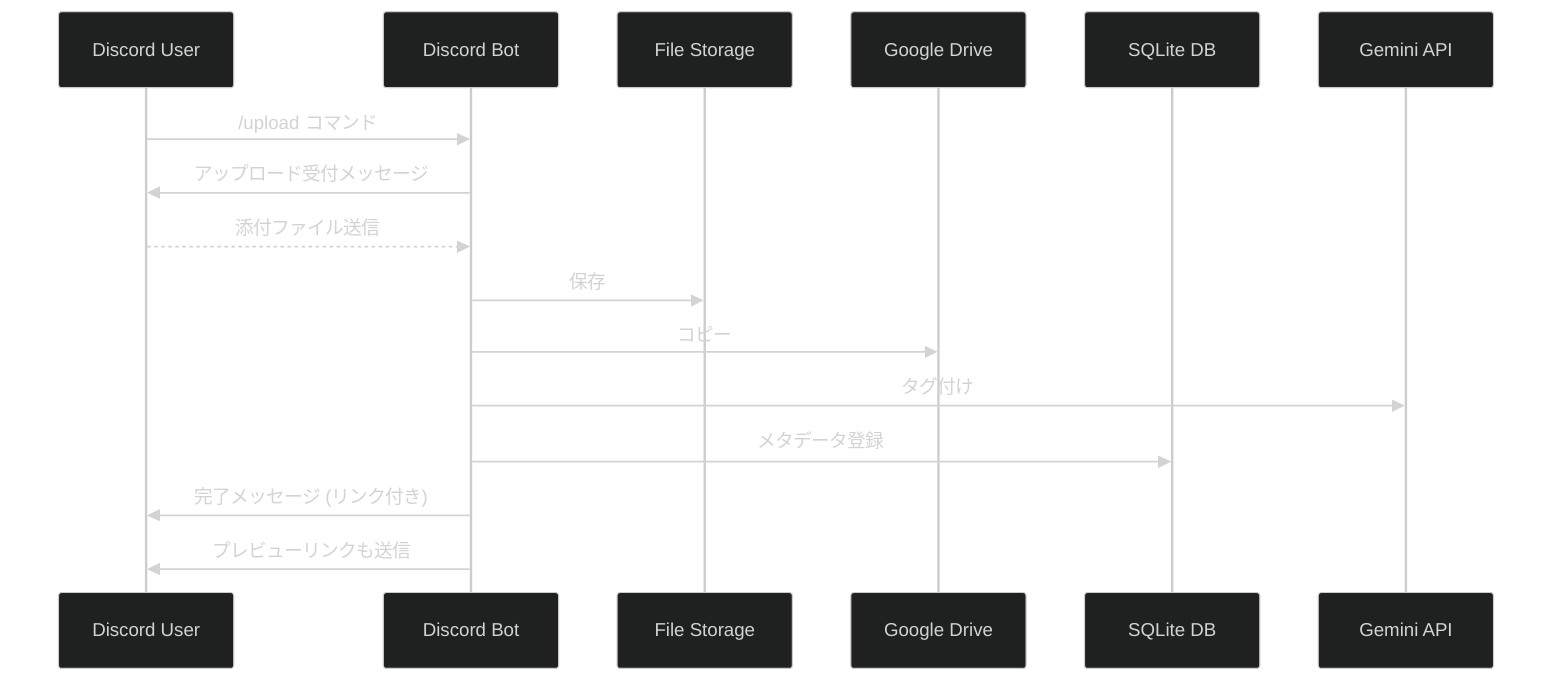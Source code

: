 %%{init: {'theme': 'dark'}}%%
%% Discord 上でのシーケンス図
sequenceDiagram
    participant User as Discord User
    participant Bot as Discord Bot
    participant Files as File Storage
    participant Drive as Google Drive
    participant DB as SQLite DB
    participant Gemini as Gemini API

    User->>Bot: /upload コマンド
    Bot->>User: アップロード受付メッセージ
    User-->>Bot: 添付ファイル送信
    Bot->>Files: 保存
    Bot->>Drive: コピー
    Bot->>Gemini: タグ付け
    Bot->>DB: メタデータ登録
    Bot->>User: 完了メッセージ (リンク付き)
    Bot->>User: プレビューリンクも送信